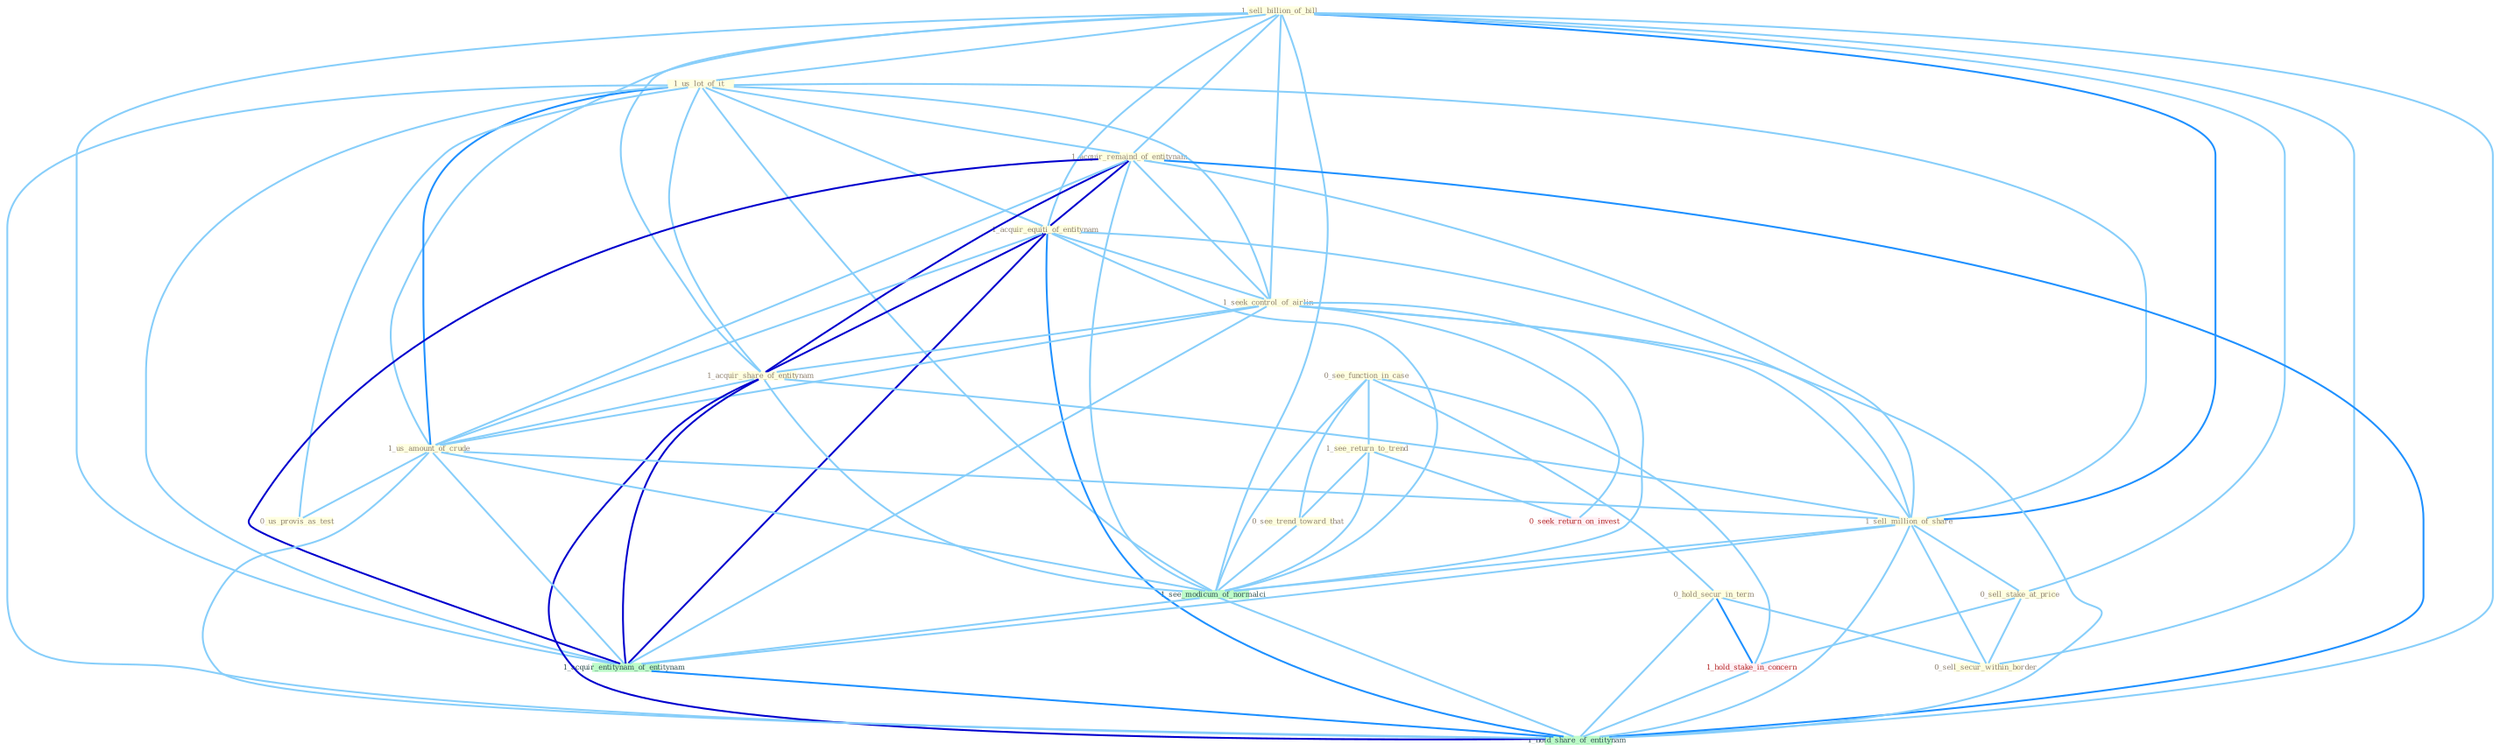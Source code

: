 Graph G{ 
    node
    [shape=polygon,style=filled,width=.5,height=.06,color="#BDFCC9",fixedsize=true,fontsize=4,
    fontcolor="#2f4f4f"];
    {node
    [color="#ffffe0", fontcolor="#8b7d6b"] "1_sell_billion_of_bill " "1_us_lot_of_it " "1_acquir_remaind_of_entitynam " "1_acquir_equiti_of_entitynam " "1_seek_control_of_airlin " "1_acquir_share_of_entitynam " "0_see_function_in_case " "1_us_amount_of_crude " "1_sell_million_of_share " "0_sell_stake_at_price " "1_see_return_to_trend " "0_hold_secur_in_term " "0_us_provis_as_test " "0_sell_secur_within_border " "0_see_trend_toward_that "}
{node [color="#fff0f5", fontcolor="#b22222"] "1_hold_stake_in_concern " "0_seek_return_on_invest "}
edge [color="#B0E2FF"];

	"1_sell_billion_of_bill " -- "1_us_lot_of_it " [w="1", color="#87cefa" ];
	"1_sell_billion_of_bill " -- "1_acquir_remaind_of_entitynam " [w="1", color="#87cefa" ];
	"1_sell_billion_of_bill " -- "1_acquir_equiti_of_entitynam " [w="1", color="#87cefa" ];
	"1_sell_billion_of_bill " -- "1_seek_control_of_airlin " [w="1", color="#87cefa" ];
	"1_sell_billion_of_bill " -- "1_acquir_share_of_entitynam " [w="1", color="#87cefa" ];
	"1_sell_billion_of_bill " -- "1_us_amount_of_crude " [w="1", color="#87cefa" ];
	"1_sell_billion_of_bill " -- "1_sell_million_of_share " [w="2", color="#1e90ff" , len=0.8];
	"1_sell_billion_of_bill " -- "0_sell_stake_at_price " [w="1", color="#87cefa" ];
	"1_sell_billion_of_bill " -- "0_sell_secur_within_border " [w="1", color="#87cefa" ];
	"1_sell_billion_of_bill " -- "1_see_modicum_of_normalci " [w="1", color="#87cefa" ];
	"1_sell_billion_of_bill " -- "1_acquir_entitynam_of_entitynam " [w="1", color="#87cefa" ];
	"1_sell_billion_of_bill " -- "1_hold_share_of_entitynam " [w="1", color="#87cefa" ];
	"1_us_lot_of_it " -- "1_acquir_remaind_of_entitynam " [w="1", color="#87cefa" ];
	"1_us_lot_of_it " -- "1_acquir_equiti_of_entitynam " [w="1", color="#87cefa" ];
	"1_us_lot_of_it " -- "1_seek_control_of_airlin " [w="1", color="#87cefa" ];
	"1_us_lot_of_it " -- "1_acquir_share_of_entitynam " [w="1", color="#87cefa" ];
	"1_us_lot_of_it " -- "1_us_amount_of_crude " [w="2", color="#1e90ff" , len=0.8];
	"1_us_lot_of_it " -- "1_sell_million_of_share " [w="1", color="#87cefa" ];
	"1_us_lot_of_it " -- "0_us_provis_as_test " [w="1", color="#87cefa" ];
	"1_us_lot_of_it " -- "1_see_modicum_of_normalci " [w="1", color="#87cefa" ];
	"1_us_lot_of_it " -- "1_acquir_entitynam_of_entitynam " [w="1", color="#87cefa" ];
	"1_us_lot_of_it " -- "1_hold_share_of_entitynam " [w="1", color="#87cefa" ];
	"1_acquir_remaind_of_entitynam " -- "1_acquir_equiti_of_entitynam " [w="3", color="#0000cd" , len=0.6];
	"1_acquir_remaind_of_entitynam " -- "1_seek_control_of_airlin " [w="1", color="#87cefa" ];
	"1_acquir_remaind_of_entitynam " -- "1_acquir_share_of_entitynam " [w="3", color="#0000cd" , len=0.6];
	"1_acquir_remaind_of_entitynam " -- "1_us_amount_of_crude " [w="1", color="#87cefa" ];
	"1_acquir_remaind_of_entitynam " -- "1_sell_million_of_share " [w="1", color="#87cefa" ];
	"1_acquir_remaind_of_entitynam " -- "1_see_modicum_of_normalci " [w="1", color="#87cefa" ];
	"1_acquir_remaind_of_entitynam " -- "1_acquir_entitynam_of_entitynam " [w="3", color="#0000cd" , len=0.6];
	"1_acquir_remaind_of_entitynam " -- "1_hold_share_of_entitynam " [w="2", color="#1e90ff" , len=0.8];
	"1_acquir_equiti_of_entitynam " -- "1_seek_control_of_airlin " [w="1", color="#87cefa" ];
	"1_acquir_equiti_of_entitynam " -- "1_acquir_share_of_entitynam " [w="3", color="#0000cd" , len=0.6];
	"1_acquir_equiti_of_entitynam " -- "1_us_amount_of_crude " [w="1", color="#87cefa" ];
	"1_acquir_equiti_of_entitynam " -- "1_sell_million_of_share " [w="1", color="#87cefa" ];
	"1_acquir_equiti_of_entitynam " -- "1_see_modicum_of_normalci " [w="1", color="#87cefa" ];
	"1_acquir_equiti_of_entitynam " -- "1_acquir_entitynam_of_entitynam " [w="3", color="#0000cd" , len=0.6];
	"1_acquir_equiti_of_entitynam " -- "1_hold_share_of_entitynam " [w="2", color="#1e90ff" , len=0.8];
	"1_seek_control_of_airlin " -- "1_acquir_share_of_entitynam " [w="1", color="#87cefa" ];
	"1_seek_control_of_airlin " -- "1_us_amount_of_crude " [w="1", color="#87cefa" ];
	"1_seek_control_of_airlin " -- "1_sell_million_of_share " [w="1", color="#87cefa" ];
	"1_seek_control_of_airlin " -- "0_seek_return_on_invest " [w="1", color="#87cefa" ];
	"1_seek_control_of_airlin " -- "1_see_modicum_of_normalci " [w="1", color="#87cefa" ];
	"1_seek_control_of_airlin " -- "1_acquir_entitynam_of_entitynam " [w="1", color="#87cefa" ];
	"1_seek_control_of_airlin " -- "1_hold_share_of_entitynam " [w="1", color="#87cefa" ];
	"1_acquir_share_of_entitynam " -- "1_us_amount_of_crude " [w="1", color="#87cefa" ];
	"1_acquir_share_of_entitynam " -- "1_sell_million_of_share " [w="1", color="#87cefa" ];
	"1_acquir_share_of_entitynam " -- "1_see_modicum_of_normalci " [w="1", color="#87cefa" ];
	"1_acquir_share_of_entitynam " -- "1_acquir_entitynam_of_entitynam " [w="3", color="#0000cd" , len=0.6];
	"1_acquir_share_of_entitynam " -- "1_hold_share_of_entitynam " [w="3", color="#0000cd" , len=0.6];
	"0_see_function_in_case " -- "1_see_return_to_trend " [w="1", color="#87cefa" ];
	"0_see_function_in_case " -- "0_hold_secur_in_term " [w="1", color="#87cefa" ];
	"0_see_function_in_case " -- "0_see_trend_toward_that " [w="1", color="#87cefa" ];
	"0_see_function_in_case " -- "1_hold_stake_in_concern " [w="1", color="#87cefa" ];
	"0_see_function_in_case " -- "1_see_modicum_of_normalci " [w="1", color="#87cefa" ];
	"1_us_amount_of_crude " -- "1_sell_million_of_share " [w="1", color="#87cefa" ];
	"1_us_amount_of_crude " -- "0_us_provis_as_test " [w="1", color="#87cefa" ];
	"1_us_amount_of_crude " -- "1_see_modicum_of_normalci " [w="1", color="#87cefa" ];
	"1_us_amount_of_crude " -- "1_acquir_entitynam_of_entitynam " [w="1", color="#87cefa" ];
	"1_us_amount_of_crude " -- "1_hold_share_of_entitynam " [w="1", color="#87cefa" ];
	"1_sell_million_of_share " -- "0_sell_stake_at_price " [w="1", color="#87cefa" ];
	"1_sell_million_of_share " -- "0_sell_secur_within_border " [w="1", color="#87cefa" ];
	"1_sell_million_of_share " -- "1_see_modicum_of_normalci " [w="1", color="#87cefa" ];
	"1_sell_million_of_share " -- "1_acquir_entitynam_of_entitynam " [w="1", color="#87cefa" ];
	"1_sell_million_of_share " -- "1_hold_share_of_entitynam " [w="1", color="#87cefa" ];
	"0_sell_stake_at_price " -- "0_sell_secur_within_border " [w="1", color="#87cefa" ];
	"0_sell_stake_at_price " -- "1_hold_stake_in_concern " [w="1", color="#87cefa" ];
	"1_see_return_to_trend " -- "0_see_trend_toward_that " [w="1", color="#87cefa" ];
	"1_see_return_to_trend " -- "0_seek_return_on_invest " [w="1", color="#87cefa" ];
	"1_see_return_to_trend " -- "1_see_modicum_of_normalci " [w="1", color="#87cefa" ];
	"0_hold_secur_in_term " -- "0_sell_secur_within_border " [w="1", color="#87cefa" ];
	"0_hold_secur_in_term " -- "1_hold_stake_in_concern " [w="2", color="#1e90ff" , len=0.8];
	"0_hold_secur_in_term " -- "1_hold_share_of_entitynam " [w="1", color="#87cefa" ];
	"0_see_trend_toward_that " -- "1_see_modicum_of_normalci " [w="1", color="#87cefa" ];
	"1_hold_stake_in_concern " -- "1_hold_share_of_entitynam " [w="1", color="#87cefa" ];
	"1_see_modicum_of_normalci " -- "1_acquir_entitynam_of_entitynam " [w="1", color="#87cefa" ];
	"1_see_modicum_of_normalci " -- "1_hold_share_of_entitynam " [w="1", color="#87cefa" ];
	"1_acquir_entitynam_of_entitynam " -- "1_hold_share_of_entitynam " [w="2", color="#1e90ff" , len=0.8];
}